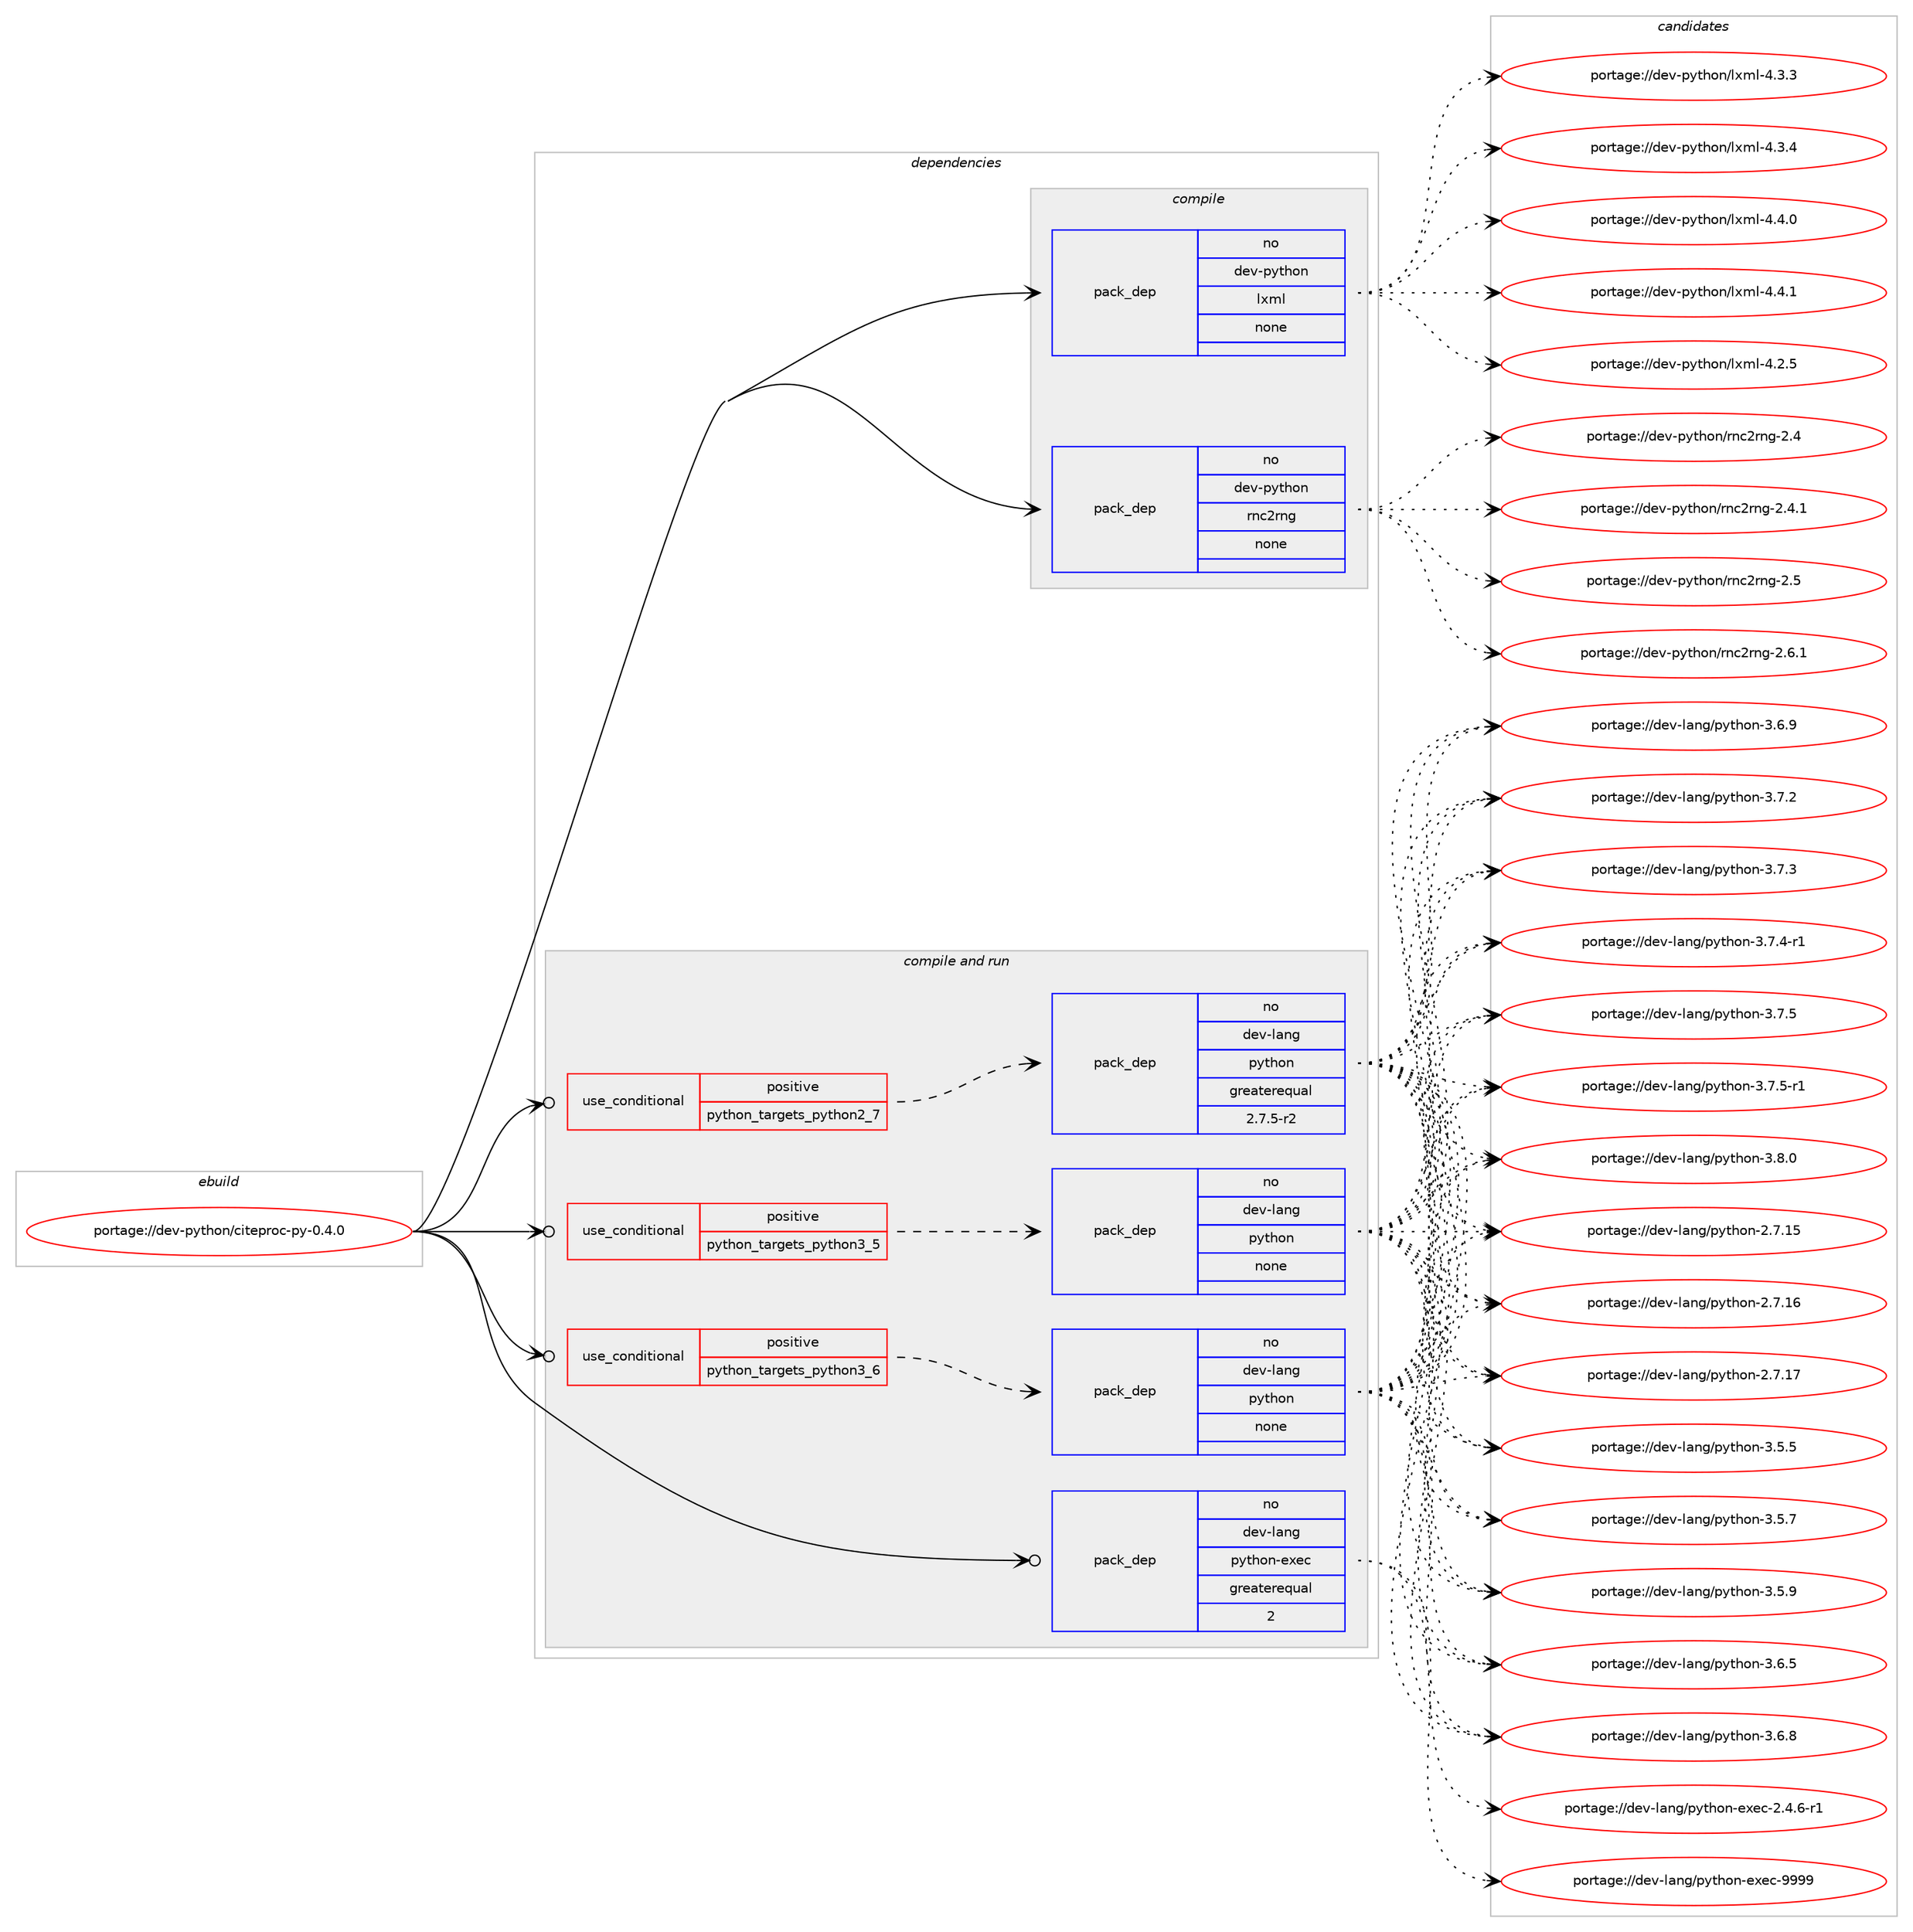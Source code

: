 digraph prolog {

# *************
# Graph options
# *************

newrank=true;
concentrate=true;
compound=true;
graph [rankdir=LR,fontname=Helvetica,fontsize=10,ranksep=1.5];#, ranksep=2.5, nodesep=0.2];
edge  [arrowhead=vee];
node  [fontname=Helvetica,fontsize=10];

# **********
# The ebuild
# **********

subgraph cluster_leftcol {
color=gray;
label=<<i>ebuild</i>>;
id [label="portage://dev-python/citeproc-py-0.4.0", color=red, width=4, href="../dev-python/citeproc-py-0.4.0.svg"];
}

# ****************
# The dependencies
# ****************

subgraph cluster_midcol {
color=gray;
label=<<i>dependencies</i>>;
subgraph cluster_compile {
fillcolor="#eeeeee";
style=filled;
label=<<i>compile</i>>;
subgraph pack103782 {
dependency133918 [label=<<TABLE BORDER="0" CELLBORDER="1" CELLSPACING="0" CELLPADDING="4" WIDTH="220"><TR><TD ROWSPAN="6" CELLPADDING="30">pack_dep</TD></TR><TR><TD WIDTH="110">no</TD></TR><TR><TD>dev-python</TD></TR><TR><TD>lxml</TD></TR><TR><TD>none</TD></TR><TR><TD></TD></TR></TABLE>>, shape=none, color=blue];
}
id:e -> dependency133918:w [weight=20,style="solid",arrowhead="vee"];
subgraph pack103783 {
dependency133919 [label=<<TABLE BORDER="0" CELLBORDER="1" CELLSPACING="0" CELLPADDING="4" WIDTH="220"><TR><TD ROWSPAN="6" CELLPADDING="30">pack_dep</TD></TR><TR><TD WIDTH="110">no</TD></TR><TR><TD>dev-python</TD></TR><TR><TD>rnc2rng</TD></TR><TR><TD>none</TD></TR><TR><TD></TD></TR></TABLE>>, shape=none, color=blue];
}
id:e -> dependency133919:w [weight=20,style="solid",arrowhead="vee"];
}
subgraph cluster_compileandrun {
fillcolor="#eeeeee";
style=filled;
label=<<i>compile and run</i>>;
subgraph cond26826 {
dependency133920 [label=<<TABLE BORDER="0" CELLBORDER="1" CELLSPACING="0" CELLPADDING="4"><TR><TD ROWSPAN="3" CELLPADDING="10">use_conditional</TD></TR><TR><TD>positive</TD></TR><TR><TD>python_targets_python2_7</TD></TR></TABLE>>, shape=none, color=red];
subgraph pack103784 {
dependency133921 [label=<<TABLE BORDER="0" CELLBORDER="1" CELLSPACING="0" CELLPADDING="4" WIDTH="220"><TR><TD ROWSPAN="6" CELLPADDING="30">pack_dep</TD></TR><TR><TD WIDTH="110">no</TD></TR><TR><TD>dev-lang</TD></TR><TR><TD>python</TD></TR><TR><TD>greaterequal</TD></TR><TR><TD>2.7.5-r2</TD></TR></TABLE>>, shape=none, color=blue];
}
dependency133920:e -> dependency133921:w [weight=20,style="dashed",arrowhead="vee"];
}
id:e -> dependency133920:w [weight=20,style="solid",arrowhead="odotvee"];
subgraph cond26827 {
dependency133922 [label=<<TABLE BORDER="0" CELLBORDER="1" CELLSPACING="0" CELLPADDING="4"><TR><TD ROWSPAN="3" CELLPADDING="10">use_conditional</TD></TR><TR><TD>positive</TD></TR><TR><TD>python_targets_python3_5</TD></TR></TABLE>>, shape=none, color=red];
subgraph pack103785 {
dependency133923 [label=<<TABLE BORDER="0" CELLBORDER="1" CELLSPACING="0" CELLPADDING="4" WIDTH="220"><TR><TD ROWSPAN="6" CELLPADDING="30">pack_dep</TD></TR><TR><TD WIDTH="110">no</TD></TR><TR><TD>dev-lang</TD></TR><TR><TD>python</TD></TR><TR><TD>none</TD></TR><TR><TD></TD></TR></TABLE>>, shape=none, color=blue];
}
dependency133922:e -> dependency133923:w [weight=20,style="dashed",arrowhead="vee"];
}
id:e -> dependency133922:w [weight=20,style="solid",arrowhead="odotvee"];
subgraph cond26828 {
dependency133924 [label=<<TABLE BORDER="0" CELLBORDER="1" CELLSPACING="0" CELLPADDING="4"><TR><TD ROWSPAN="3" CELLPADDING="10">use_conditional</TD></TR><TR><TD>positive</TD></TR><TR><TD>python_targets_python3_6</TD></TR></TABLE>>, shape=none, color=red];
subgraph pack103786 {
dependency133925 [label=<<TABLE BORDER="0" CELLBORDER="1" CELLSPACING="0" CELLPADDING="4" WIDTH="220"><TR><TD ROWSPAN="6" CELLPADDING="30">pack_dep</TD></TR><TR><TD WIDTH="110">no</TD></TR><TR><TD>dev-lang</TD></TR><TR><TD>python</TD></TR><TR><TD>none</TD></TR><TR><TD></TD></TR></TABLE>>, shape=none, color=blue];
}
dependency133924:e -> dependency133925:w [weight=20,style="dashed",arrowhead="vee"];
}
id:e -> dependency133924:w [weight=20,style="solid",arrowhead="odotvee"];
subgraph pack103787 {
dependency133926 [label=<<TABLE BORDER="0" CELLBORDER="1" CELLSPACING="0" CELLPADDING="4" WIDTH="220"><TR><TD ROWSPAN="6" CELLPADDING="30">pack_dep</TD></TR><TR><TD WIDTH="110">no</TD></TR><TR><TD>dev-lang</TD></TR><TR><TD>python-exec</TD></TR><TR><TD>greaterequal</TD></TR><TR><TD>2</TD></TR></TABLE>>, shape=none, color=blue];
}
id:e -> dependency133926:w [weight=20,style="solid",arrowhead="odotvee"];
}
subgraph cluster_run {
fillcolor="#eeeeee";
style=filled;
label=<<i>run</i>>;
}
}

# **************
# The candidates
# **************

subgraph cluster_choices {
rank=same;
color=gray;
label=<<i>candidates</i>>;

subgraph choice103782 {
color=black;
nodesep=1;
choiceportage1001011184511212111610411111047108120109108455246504653 [label="portage://dev-python/lxml-4.2.5", color=red, width=4,href="../dev-python/lxml-4.2.5.svg"];
choiceportage1001011184511212111610411111047108120109108455246514651 [label="portage://dev-python/lxml-4.3.3", color=red, width=4,href="../dev-python/lxml-4.3.3.svg"];
choiceportage1001011184511212111610411111047108120109108455246514652 [label="portage://dev-python/lxml-4.3.4", color=red, width=4,href="../dev-python/lxml-4.3.4.svg"];
choiceportage1001011184511212111610411111047108120109108455246524648 [label="portage://dev-python/lxml-4.4.0", color=red, width=4,href="../dev-python/lxml-4.4.0.svg"];
choiceportage1001011184511212111610411111047108120109108455246524649 [label="portage://dev-python/lxml-4.4.1", color=red, width=4,href="../dev-python/lxml-4.4.1.svg"];
dependency133918:e -> choiceportage1001011184511212111610411111047108120109108455246504653:w [style=dotted,weight="100"];
dependency133918:e -> choiceportage1001011184511212111610411111047108120109108455246514651:w [style=dotted,weight="100"];
dependency133918:e -> choiceportage1001011184511212111610411111047108120109108455246514652:w [style=dotted,weight="100"];
dependency133918:e -> choiceportage1001011184511212111610411111047108120109108455246524648:w [style=dotted,weight="100"];
dependency133918:e -> choiceportage1001011184511212111610411111047108120109108455246524649:w [style=dotted,weight="100"];
}
subgraph choice103783 {
color=black;
nodesep=1;
choiceportage1001011184511212111610411111047114110995011411010345504652 [label="portage://dev-python/rnc2rng-2.4", color=red, width=4,href="../dev-python/rnc2rng-2.4.svg"];
choiceportage10010111845112121116104111110471141109950114110103455046524649 [label="portage://dev-python/rnc2rng-2.4.1", color=red, width=4,href="../dev-python/rnc2rng-2.4.1.svg"];
choiceportage1001011184511212111610411111047114110995011411010345504653 [label="portage://dev-python/rnc2rng-2.5", color=red, width=4,href="../dev-python/rnc2rng-2.5.svg"];
choiceportage10010111845112121116104111110471141109950114110103455046544649 [label="portage://dev-python/rnc2rng-2.6.1", color=red, width=4,href="../dev-python/rnc2rng-2.6.1.svg"];
dependency133919:e -> choiceportage1001011184511212111610411111047114110995011411010345504652:w [style=dotted,weight="100"];
dependency133919:e -> choiceportage10010111845112121116104111110471141109950114110103455046524649:w [style=dotted,weight="100"];
dependency133919:e -> choiceportage1001011184511212111610411111047114110995011411010345504653:w [style=dotted,weight="100"];
dependency133919:e -> choiceportage10010111845112121116104111110471141109950114110103455046544649:w [style=dotted,weight="100"];
}
subgraph choice103784 {
color=black;
nodesep=1;
choiceportage10010111845108971101034711212111610411111045504655464953 [label="portage://dev-lang/python-2.7.15", color=red, width=4,href="../dev-lang/python-2.7.15.svg"];
choiceportage10010111845108971101034711212111610411111045504655464954 [label="portage://dev-lang/python-2.7.16", color=red, width=4,href="../dev-lang/python-2.7.16.svg"];
choiceportage10010111845108971101034711212111610411111045504655464955 [label="portage://dev-lang/python-2.7.17", color=red, width=4,href="../dev-lang/python-2.7.17.svg"];
choiceportage100101118451089711010347112121116104111110455146534653 [label="portage://dev-lang/python-3.5.5", color=red, width=4,href="../dev-lang/python-3.5.5.svg"];
choiceportage100101118451089711010347112121116104111110455146534655 [label="portage://dev-lang/python-3.5.7", color=red, width=4,href="../dev-lang/python-3.5.7.svg"];
choiceportage100101118451089711010347112121116104111110455146534657 [label="portage://dev-lang/python-3.5.9", color=red, width=4,href="../dev-lang/python-3.5.9.svg"];
choiceportage100101118451089711010347112121116104111110455146544653 [label="portage://dev-lang/python-3.6.5", color=red, width=4,href="../dev-lang/python-3.6.5.svg"];
choiceportage100101118451089711010347112121116104111110455146544656 [label="portage://dev-lang/python-3.6.8", color=red, width=4,href="../dev-lang/python-3.6.8.svg"];
choiceportage100101118451089711010347112121116104111110455146544657 [label="portage://dev-lang/python-3.6.9", color=red, width=4,href="../dev-lang/python-3.6.9.svg"];
choiceportage100101118451089711010347112121116104111110455146554650 [label="portage://dev-lang/python-3.7.2", color=red, width=4,href="../dev-lang/python-3.7.2.svg"];
choiceportage100101118451089711010347112121116104111110455146554651 [label="portage://dev-lang/python-3.7.3", color=red, width=4,href="../dev-lang/python-3.7.3.svg"];
choiceportage1001011184510897110103471121211161041111104551465546524511449 [label="portage://dev-lang/python-3.7.4-r1", color=red, width=4,href="../dev-lang/python-3.7.4-r1.svg"];
choiceportage100101118451089711010347112121116104111110455146554653 [label="portage://dev-lang/python-3.7.5", color=red, width=4,href="../dev-lang/python-3.7.5.svg"];
choiceportage1001011184510897110103471121211161041111104551465546534511449 [label="portage://dev-lang/python-3.7.5-r1", color=red, width=4,href="../dev-lang/python-3.7.5-r1.svg"];
choiceportage100101118451089711010347112121116104111110455146564648 [label="portage://dev-lang/python-3.8.0", color=red, width=4,href="../dev-lang/python-3.8.0.svg"];
dependency133921:e -> choiceportage10010111845108971101034711212111610411111045504655464953:w [style=dotted,weight="100"];
dependency133921:e -> choiceportage10010111845108971101034711212111610411111045504655464954:w [style=dotted,weight="100"];
dependency133921:e -> choiceportage10010111845108971101034711212111610411111045504655464955:w [style=dotted,weight="100"];
dependency133921:e -> choiceportage100101118451089711010347112121116104111110455146534653:w [style=dotted,weight="100"];
dependency133921:e -> choiceportage100101118451089711010347112121116104111110455146534655:w [style=dotted,weight="100"];
dependency133921:e -> choiceportage100101118451089711010347112121116104111110455146534657:w [style=dotted,weight="100"];
dependency133921:e -> choiceportage100101118451089711010347112121116104111110455146544653:w [style=dotted,weight="100"];
dependency133921:e -> choiceportage100101118451089711010347112121116104111110455146544656:w [style=dotted,weight="100"];
dependency133921:e -> choiceportage100101118451089711010347112121116104111110455146544657:w [style=dotted,weight="100"];
dependency133921:e -> choiceportage100101118451089711010347112121116104111110455146554650:w [style=dotted,weight="100"];
dependency133921:e -> choiceportage100101118451089711010347112121116104111110455146554651:w [style=dotted,weight="100"];
dependency133921:e -> choiceportage1001011184510897110103471121211161041111104551465546524511449:w [style=dotted,weight="100"];
dependency133921:e -> choiceportage100101118451089711010347112121116104111110455146554653:w [style=dotted,weight="100"];
dependency133921:e -> choiceportage1001011184510897110103471121211161041111104551465546534511449:w [style=dotted,weight="100"];
dependency133921:e -> choiceportage100101118451089711010347112121116104111110455146564648:w [style=dotted,weight="100"];
}
subgraph choice103785 {
color=black;
nodesep=1;
choiceportage10010111845108971101034711212111610411111045504655464953 [label="portage://dev-lang/python-2.7.15", color=red, width=4,href="../dev-lang/python-2.7.15.svg"];
choiceportage10010111845108971101034711212111610411111045504655464954 [label="portage://dev-lang/python-2.7.16", color=red, width=4,href="../dev-lang/python-2.7.16.svg"];
choiceportage10010111845108971101034711212111610411111045504655464955 [label="portage://dev-lang/python-2.7.17", color=red, width=4,href="../dev-lang/python-2.7.17.svg"];
choiceportage100101118451089711010347112121116104111110455146534653 [label="portage://dev-lang/python-3.5.5", color=red, width=4,href="../dev-lang/python-3.5.5.svg"];
choiceportage100101118451089711010347112121116104111110455146534655 [label="portage://dev-lang/python-3.5.7", color=red, width=4,href="../dev-lang/python-3.5.7.svg"];
choiceportage100101118451089711010347112121116104111110455146534657 [label="portage://dev-lang/python-3.5.9", color=red, width=4,href="../dev-lang/python-3.5.9.svg"];
choiceportage100101118451089711010347112121116104111110455146544653 [label="portage://dev-lang/python-3.6.5", color=red, width=4,href="../dev-lang/python-3.6.5.svg"];
choiceportage100101118451089711010347112121116104111110455146544656 [label="portage://dev-lang/python-3.6.8", color=red, width=4,href="../dev-lang/python-3.6.8.svg"];
choiceportage100101118451089711010347112121116104111110455146544657 [label="portage://dev-lang/python-3.6.9", color=red, width=4,href="../dev-lang/python-3.6.9.svg"];
choiceportage100101118451089711010347112121116104111110455146554650 [label="portage://dev-lang/python-3.7.2", color=red, width=4,href="../dev-lang/python-3.7.2.svg"];
choiceportage100101118451089711010347112121116104111110455146554651 [label="portage://dev-lang/python-3.7.3", color=red, width=4,href="../dev-lang/python-3.7.3.svg"];
choiceportage1001011184510897110103471121211161041111104551465546524511449 [label="portage://dev-lang/python-3.7.4-r1", color=red, width=4,href="../dev-lang/python-3.7.4-r1.svg"];
choiceportage100101118451089711010347112121116104111110455146554653 [label="portage://dev-lang/python-3.7.5", color=red, width=4,href="../dev-lang/python-3.7.5.svg"];
choiceportage1001011184510897110103471121211161041111104551465546534511449 [label="portage://dev-lang/python-3.7.5-r1", color=red, width=4,href="../dev-lang/python-3.7.5-r1.svg"];
choiceportage100101118451089711010347112121116104111110455146564648 [label="portage://dev-lang/python-3.8.0", color=red, width=4,href="../dev-lang/python-3.8.0.svg"];
dependency133923:e -> choiceportage10010111845108971101034711212111610411111045504655464953:w [style=dotted,weight="100"];
dependency133923:e -> choiceportage10010111845108971101034711212111610411111045504655464954:w [style=dotted,weight="100"];
dependency133923:e -> choiceportage10010111845108971101034711212111610411111045504655464955:w [style=dotted,weight="100"];
dependency133923:e -> choiceportage100101118451089711010347112121116104111110455146534653:w [style=dotted,weight="100"];
dependency133923:e -> choiceportage100101118451089711010347112121116104111110455146534655:w [style=dotted,weight="100"];
dependency133923:e -> choiceportage100101118451089711010347112121116104111110455146534657:w [style=dotted,weight="100"];
dependency133923:e -> choiceportage100101118451089711010347112121116104111110455146544653:w [style=dotted,weight="100"];
dependency133923:e -> choiceportage100101118451089711010347112121116104111110455146544656:w [style=dotted,weight="100"];
dependency133923:e -> choiceportage100101118451089711010347112121116104111110455146544657:w [style=dotted,weight="100"];
dependency133923:e -> choiceportage100101118451089711010347112121116104111110455146554650:w [style=dotted,weight="100"];
dependency133923:e -> choiceportage100101118451089711010347112121116104111110455146554651:w [style=dotted,weight="100"];
dependency133923:e -> choiceportage1001011184510897110103471121211161041111104551465546524511449:w [style=dotted,weight="100"];
dependency133923:e -> choiceportage100101118451089711010347112121116104111110455146554653:w [style=dotted,weight="100"];
dependency133923:e -> choiceportage1001011184510897110103471121211161041111104551465546534511449:w [style=dotted,weight="100"];
dependency133923:e -> choiceportage100101118451089711010347112121116104111110455146564648:w [style=dotted,weight="100"];
}
subgraph choice103786 {
color=black;
nodesep=1;
choiceportage10010111845108971101034711212111610411111045504655464953 [label="portage://dev-lang/python-2.7.15", color=red, width=4,href="../dev-lang/python-2.7.15.svg"];
choiceportage10010111845108971101034711212111610411111045504655464954 [label="portage://dev-lang/python-2.7.16", color=red, width=4,href="../dev-lang/python-2.7.16.svg"];
choiceportage10010111845108971101034711212111610411111045504655464955 [label="portage://dev-lang/python-2.7.17", color=red, width=4,href="../dev-lang/python-2.7.17.svg"];
choiceportage100101118451089711010347112121116104111110455146534653 [label="portage://dev-lang/python-3.5.5", color=red, width=4,href="../dev-lang/python-3.5.5.svg"];
choiceportage100101118451089711010347112121116104111110455146534655 [label="portage://dev-lang/python-3.5.7", color=red, width=4,href="../dev-lang/python-3.5.7.svg"];
choiceportage100101118451089711010347112121116104111110455146534657 [label="portage://dev-lang/python-3.5.9", color=red, width=4,href="../dev-lang/python-3.5.9.svg"];
choiceportage100101118451089711010347112121116104111110455146544653 [label="portage://dev-lang/python-3.6.5", color=red, width=4,href="../dev-lang/python-3.6.5.svg"];
choiceportage100101118451089711010347112121116104111110455146544656 [label="portage://dev-lang/python-3.6.8", color=red, width=4,href="../dev-lang/python-3.6.8.svg"];
choiceportage100101118451089711010347112121116104111110455146544657 [label="portage://dev-lang/python-3.6.9", color=red, width=4,href="../dev-lang/python-3.6.9.svg"];
choiceportage100101118451089711010347112121116104111110455146554650 [label="portage://dev-lang/python-3.7.2", color=red, width=4,href="../dev-lang/python-3.7.2.svg"];
choiceportage100101118451089711010347112121116104111110455146554651 [label="portage://dev-lang/python-3.7.3", color=red, width=4,href="../dev-lang/python-3.7.3.svg"];
choiceportage1001011184510897110103471121211161041111104551465546524511449 [label="portage://dev-lang/python-3.7.4-r1", color=red, width=4,href="../dev-lang/python-3.7.4-r1.svg"];
choiceportage100101118451089711010347112121116104111110455146554653 [label="portage://dev-lang/python-3.7.5", color=red, width=4,href="../dev-lang/python-3.7.5.svg"];
choiceportage1001011184510897110103471121211161041111104551465546534511449 [label="portage://dev-lang/python-3.7.5-r1", color=red, width=4,href="../dev-lang/python-3.7.5-r1.svg"];
choiceportage100101118451089711010347112121116104111110455146564648 [label="portage://dev-lang/python-3.8.0", color=red, width=4,href="../dev-lang/python-3.8.0.svg"];
dependency133925:e -> choiceportage10010111845108971101034711212111610411111045504655464953:w [style=dotted,weight="100"];
dependency133925:e -> choiceportage10010111845108971101034711212111610411111045504655464954:w [style=dotted,weight="100"];
dependency133925:e -> choiceportage10010111845108971101034711212111610411111045504655464955:w [style=dotted,weight="100"];
dependency133925:e -> choiceportage100101118451089711010347112121116104111110455146534653:w [style=dotted,weight="100"];
dependency133925:e -> choiceportage100101118451089711010347112121116104111110455146534655:w [style=dotted,weight="100"];
dependency133925:e -> choiceportage100101118451089711010347112121116104111110455146534657:w [style=dotted,weight="100"];
dependency133925:e -> choiceportage100101118451089711010347112121116104111110455146544653:w [style=dotted,weight="100"];
dependency133925:e -> choiceportage100101118451089711010347112121116104111110455146544656:w [style=dotted,weight="100"];
dependency133925:e -> choiceportage100101118451089711010347112121116104111110455146544657:w [style=dotted,weight="100"];
dependency133925:e -> choiceportage100101118451089711010347112121116104111110455146554650:w [style=dotted,weight="100"];
dependency133925:e -> choiceportage100101118451089711010347112121116104111110455146554651:w [style=dotted,weight="100"];
dependency133925:e -> choiceportage1001011184510897110103471121211161041111104551465546524511449:w [style=dotted,weight="100"];
dependency133925:e -> choiceportage100101118451089711010347112121116104111110455146554653:w [style=dotted,weight="100"];
dependency133925:e -> choiceportage1001011184510897110103471121211161041111104551465546534511449:w [style=dotted,weight="100"];
dependency133925:e -> choiceportage100101118451089711010347112121116104111110455146564648:w [style=dotted,weight="100"];
}
subgraph choice103787 {
color=black;
nodesep=1;
choiceportage10010111845108971101034711212111610411111045101120101994550465246544511449 [label="portage://dev-lang/python-exec-2.4.6-r1", color=red, width=4,href="../dev-lang/python-exec-2.4.6-r1.svg"];
choiceportage10010111845108971101034711212111610411111045101120101994557575757 [label="portage://dev-lang/python-exec-9999", color=red, width=4,href="../dev-lang/python-exec-9999.svg"];
dependency133926:e -> choiceportage10010111845108971101034711212111610411111045101120101994550465246544511449:w [style=dotted,weight="100"];
dependency133926:e -> choiceportage10010111845108971101034711212111610411111045101120101994557575757:w [style=dotted,weight="100"];
}
}

}
